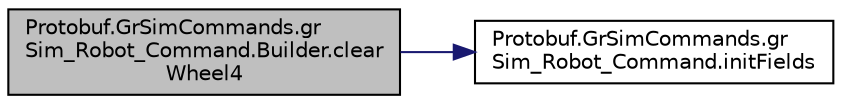 digraph "Protobuf.GrSimCommands.grSim_Robot_Command.Builder.clearWheel4"
{
 // INTERACTIVE_SVG=YES
  edge [fontname="Helvetica",fontsize="10",labelfontname="Helvetica",labelfontsize="10"];
  node [fontname="Helvetica",fontsize="10",shape=record];
  rankdir="LR";
  Node1 [label="Protobuf.GrSimCommands.gr\lSim_Robot_Command.Builder.clear\lWheel4",height=0.2,width=0.4,color="black", fillcolor="grey75", style="filled", fontcolor="black"];
  Node1 -> Node2 [color="midnightblue",fontsize="10",style="solid",fontname="Helvetica"];
  Node2 [label="Protobuf.GrSimCommands.gr\lSim_Robot_Command.initFields",height=0.2,width=0.4,color="black", fillcolor="white", style="filled",URL="$d2/d31/class_protobuf_1_1_gr_sim_commands_1_1gr_sim___robot___command.html#a147f08c356f58d1059526c6b9bbb5dd5"];
}
